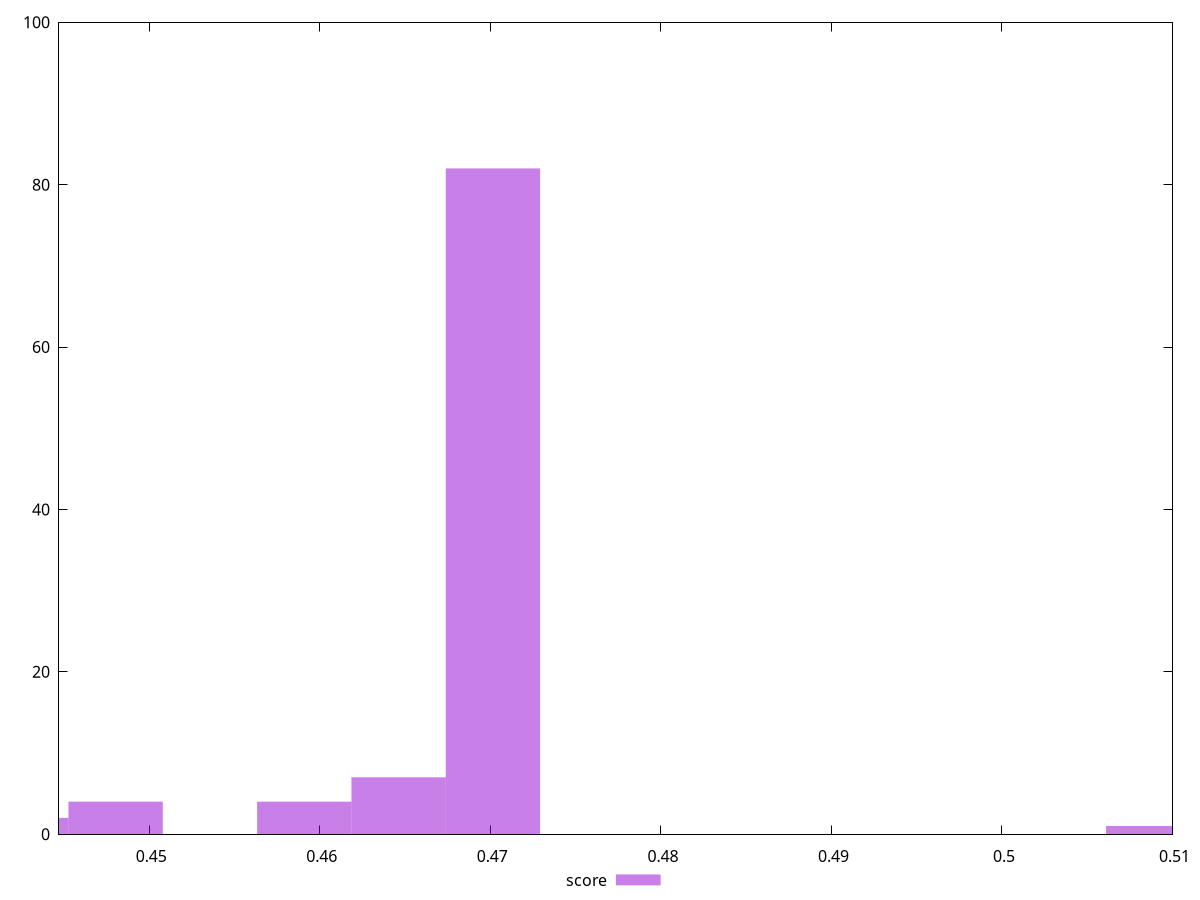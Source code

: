 reset

$score <<EOF
0.4480263055309644 4
0.47015106135965395 82
0.4646198724024816 7
0.442495116573792 2
0.4590886834453092 4
0.5088693840598608 1
EOF

set key outside below
set boxwidth 0.0055311889571724
set xrange [0.4447058823529412:0.51]
set yrange [0:100]
set style fill transparent solid 0.5 noborder
set terminal svg size 640, 490 enhanced background rgb 'white'
set output "report_00007_2020-12-11T15:55:29.892Z/render-blocking-resources/samples/pages/score/histogram.svg"

plot $score title "score" with boxes

reset

